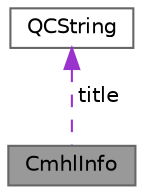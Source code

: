 digraph "CmhlInfo"
{
 // INTERACTIVE_SVG=YES
 // LATEX_PDF_SIZE
  bgcolor="transparent";
  edge [fontname=Helvetica,fontsize=10,labelfontname=Helvetica,labelfontsize=10];
  node [fontname=Helvetica,fontsize=10,shape=box,height=0.2,width=0.4];
  Node1 [label="CmhlInfo",height=0.2,width=0.4,color="gray40", fillcolor="grey60", style="filled", fontcolor="black",tooltip="Helper class representing a class member in the navigation menu."];
  Node2 -> Node1 [dir="back",color="darkorchid3",style="dashed",label=" title" ];
  Node2 [label="QCString",height=0.2,width=0.4,color="gray40", fillcolor="white", style="filled",URL="$d9/d45/class_q_c_string.html",tooltip="This is an alternative implementation of QCString."];
}
